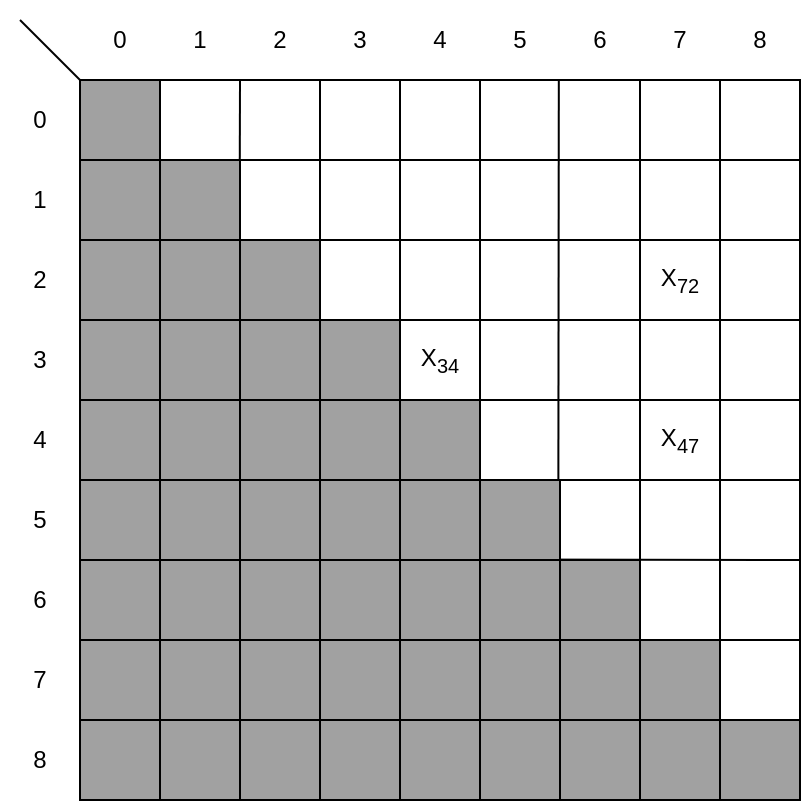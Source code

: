 <mxfile version="15.2.7" type="device"><diagram id="D4h1LJdvkj3vLilh5YeL" name="Page-1"><mxGraphModel dx="1102" dy="630" grid="1" gridSize="10" guides="1" tooltips="1" connect="1" arrows="1" fold="1" page="1" pageScale="1" pageWidth="827" pageHeight="1169" math="0" shadow="0"><root><mxCell id="0"/><mxCell id="1" parent="0"/><mxCell id="zpIta5fJMhpWA8DTCd-4-1" value="" style="rounded=0;whiteSpace=wrap;html=1;" parent="1" vertex="1"><mxGeometry x="200" y="120" width="360" height="360" as="geometry"/></mxCell><mxCell id="zpIta5fJMhpWA8DTCd-4-2" value="" style="endArrow=none;html=1;entryX=1;entryY=1;entryDx=0;entryDy=0;" parent="1" edge="1"><mxGeometry width="50" height="50" relative="1" as="geometry"><mxPoint x="279" y="480" as="sourcePoint"/><mxPoint x="280" y="120" as="targetPoint"/></mxGeometry></mxCell><mxCell id="zpIta5fJMhpWA8DTCd-4-3" value="" style="endArrow=none;html=1;" parent="1" edge="1"><mxGeometry width="50" height="50" relative="1" as="geometry"><mxPoint x="360" y="480" as="sourcePoint"/><mxPoint x="360" y="120" as="targetPoint"/></mxGeometry></mxCell><mxCell id="zpIta5fJMhpWA8DTCd-4-4" value="" style="endArrow=none;html=1;" parent="1" edge="1"><mxGeometry width="50" height="50" relative="1" as="geometry"><mxPoint x="439" y="480" as="sourcePoint"/><mxPoint x="439.41" y="120" as="targetPoint"/></mxGeometry></mxCell><mxCell id="zpIta5fJMhpWA8DTCd-4-5" value="" style="endArrow=none;html=1;" parent="1" edge="1"><mxGeometry width="50" height="50" relative="1" as="geometry"><mxPoint x="520" y="480" as="sourcePoint"/><mxPoint x="520" y="120" as="targetPoint"/></mxGeometry></mxCell><mxCell id="zpIta5fJMhpWA8DTCd-4-7" value="" style="endArrow=none;html=1;" parent="1" edge="1"><mxGeometry width="50" height="50" relative="1" as="geometry"><mxPoint x="560" y="200" as="sourcePoint"/><mxPoint x="200" y="200" as="targetPoint"/></mxGeometry></mxCell><mxCell id="zpIta5fJMhpWA8DTCd-4-8" value="" style="endArrow=none;html=1;" parent="1" edge="1"><mxGeometry width="50" height="50" relative="1" as="geometry"><mxPoint x="560" y="280" as="sourcePoint"/><mxPoint x="200" y="280" as="targetPoint"/></mxGeometry></mxCell><mxCell id="zpIta5fJMhpWA8DTCd-4-9" value="" style="endArrow=none;html=1;" parent="1" edge="1"><mxGeometry width="50" height="50" relative="1" as="geometry"><mxPoint x="560" y="360" as="sourcePoint"/><mxPoint x="200" y="359.5" as="targetPoint"/></mxGeometry></mxCell><mxCell id="zpIta5fJMhpWA8DTCd-4-10" value="" style="endArrow=none;html=1;" parent="1" edge="1"><mxGeometry width="50" height="50" relative="1" as="geometry"><mxPoint x="560" y="440" as="sourcePoint"/><mxPoint x="200" y="440" as="targetPoint"/></mxGeometry></mxCell><mxCell id="zpIta5fJMhpWA8DTCd-4-12" value="" style="endArrow=none;html=1;" parent="1" edge="1"><mxGeometry width="50" height="50" relative="1" as="geometry"><mxPoint x="240" y="480" as="sourcePoint"/><mxPoint x="240" y="120" as="targetPoint"/></mxGeometry></mxCell><mxCell id="zpIta5fJMhpWA8DTCd-4-13" value="" style="endArrow=none;html=1;" parent="1" edge="1"><mxGeometry width="50" height="50" relative="1" as="geometry"><mxPoint x="320" y="480" as="sourcePoint"/><mxPoint x="320" y="120" as="targetPoint"/></mxGeometry></mxCell><mxCell id="zpIta5fJMhpWA8DTCd-4-14" value="" style="endArrow=none;html=1;" parent="1" edge="1"><mxGeometry width="50" height="50" relative="1" as="geometry"><mxPoint x="400" y="480" as="sourcePoint"/><mxPoint x="400" y="120" as="targetPoint"/></mxGeometry></mxCell><mxCell id="zpIta5fJMhpWA8DTCd-4-15" value="" style="endArrow=none;html=1;" parent="1" edge="1"><mxGeometry width="50" height="50" relative="1" as="geometry"><mxPoint x="480" y="480" as="sourcePoint"/><mxPoint x="480" y="120" as="targetPoint"/></mxGeometry></mxCell><mxCell id="zpIta5fJMhpWA8DTCd-4-18" value="" style="endArrow=none;html=1;" parent="1" edge="1"><mxGeometry width="50" height="50" relative="1" as="geometry"><mxPoint x="560" y="160" as="sourcePoint"/><mxPoint x="200" y="160" as="targetPoint"/></mxGeometry></mxCell><mxCell id="zpIta5fJMhpWA8DTCd-4-19" value="" style="endArrow=none;html=1;" parent="1" edge="1"><mxGeometry width="50" height="50" relative="1" as="geometry"><mxPoint x="560" y="240" as="sourcePoint"/><mxPoint x="200" y="240" as="targetPoint"/></mxGeometry></mxCell><mxCell id="zpIta5fJMhpWA8DTCd-4-20" value="" style="endArrow=none;html=1;" parent="1" edge="1"><mxGeometry width="50" height="50" relative="1" as="geometry"><mxPoint x="560" y="320" as="sourcePoint"/><mxPoint x="200" y="320" as="targetPoint"/></mxGeometry></mxCell><mxCell id="zpIta5fJMhpWA8DTCd-4-21" value="" style="endArrow=none;html=1;" parent="1" edge="1"><mxGeometry width="50" height="50" relative="1" as="geometry"><mxPoint x="560" y="400" as="sourcePoint"/><mxPoint x="200" y="400" as="targetPoint"/></mxGeometry></mxCell><mxCell id="zpIta5fJMhpWA8DTCd-4-24" value="" style="endArrow=none;html=1;entryX=0;entryY=0;entryDx=0;entryDy=0;" parent="1" target="zpIta5fJMhpWA8DTCd-4-1" edge="1"><mxGeometry width="50" height="50" relative="1" as="geometry"><mxPoint x="170" y="90" as="sourcePoint"/><mxPoint x="380" y="310" as="targetPoint"/></mxGeometry></mxCell><mxCell id="zpIta5fJMhpWA8DTCd-4-34" value="1" style="text;html=1;strokeColor=none;fillColor=none;align=center;verticalAlign=middle;whiteSpace=wrap;rounded=0;" parent="1" vertex="1"><mxGeometry x="160" y="160" width="40" height="40" as="geometry"/></mxCell><mxCell id="zpIta5fJMhpWA8DTCd-4-35" value="2" style="text;html=1;strokeColor=none;fillColor=none;align=center;verticalAlign=middle;whiteSpace=wrap;rounded=0;" parent="1" vertex="1"><mxGeometry x="160" y="200" width="40" height="40" as="geometry"/></mxCell><mxCell id="zpIta5fJMhpWA8DTCd-4-36" value="3" style="text;html=1;strokeColor=none;fillColor=none;align=center;verticalAlign=middle;whiteSpace=wrap;rounded=0;" parent="1" vertex="1"><mxGeometry x="160" y="240" width="40" height="40" as="geometry"/></mxCell><mxCell id="zpIta5fJMhpWA8DTCd-4-37" value="4" style="text;html=1;strokeColor=none;fillColor=none;align=center;verticalAlign=middle;whiteSpace=wrap;rounded=0;" parent="1" vertex="1"><mxGeometry x="160" y="280" width="40" height="40" as="geometry"/></mxCell><mxCell id="zpIta5fJMhpWA8DTCd-4-38" value="5" style="text;html=1;strokeColor=none;fillColor=none;align=center;verticalAlign=middle;whiteSpace=wrap;rounded=0;" parent="1" vertex="1"><mxGeometry x="160" y="320" width="40" height="40" as="geometry"/></mxCell><mxCell id="zpIta5fJMhpWA8DTCd-4-39" value="6" style="text;html=1;strokeColor=none;fillColor=none;align=center;verticalAlign=middle;whiteSpace=wrap;rounded=0;" parent="1" vertex="1"><mxGeometry x="160" y="360" width="40" height="40" as="geometry"/></mxCell><mxCell id="zpIta5fJMhpWA8DTCd-4-40" value="7" style="text;html=1;strokeColor=none;fillColor=none;align=center;verticalAlign=middle;whiteSpace=wrap;rounded=0;" parent="1" vertex="1"><mxGeometry x="160" y="400" width="40" height="40" as="geometry"/></mxCell><mxCell id="zpIta5fJMhpWA8DTCd-4-41" value="8" style="text;html=1;strokeColor=none;fillColor=none;align=center;verticalAlign=middle;whiteSpace=wrap;rounded=0;" parent="1" vertex="1"><mxGeometry x="160" y="440" width="40" height="40" as="geometry"/></mxCell><mxCell id="zpIta5fJMhpWA8DTCd-4-42" value="&lt;div&gt;0&lt;/div&gt;" style="text;html=1;strokeColor=none;fillColor=none;align=center;verticalAlign=middle;whiteSpace=wrap;rounded=0;" parent="1" vertex="1"><mxGeometry x="160" y="120" width="40" height="40" as="geometry"/></mxCell><mxCell id="zpIta5fJMhpWA8DTCd-4-44" value="X&lt;sub&gt;34&lt;/sub&gt;" style="text;html=1;strokeColor=none;fillColor=none;align=center;verticalAlign=middle;whiteSpace=wrap;rounded=0;" parent="1" vertex="1"><mxGeometry x="360" y="240" width="40" height="40" as="geometry"/></mxCell><mxCell id="zpIta5fJMhpWA8DTCd-4-45" value="X&lt;sub&gt;47&lt;/sub&gt;" style="text;html=1;strokeColor=none;fillColor=none;align=center;verticalAlign=middle;whiteSpace=wrap;rounded=0;" parent="1" vertex="1"><mxGeometry x="480" y="280" width="40" height="40" as="geometry"/></mxCell><mxCell id="zpIta5fJMhpWA8DTCd-4-47" value="" style="rounded=0;whiteSpace=wrap;html=1;fillColor=#A1A1A1;" parent="1" vertex="1"><mxGeometry x="200" y="120" width="40" height="40" as="geometry"/></mxCell><mxCell id="zpIta5fJMhpWA8DTCd-4-48" value="" style="rounded=0;whiteSpace=wrap;html=1;fillColor=#A1A1A1;" parent="1" vertex="1"><mxGeometry x="200" y="160" width="40" height="40" as="geometry"/></mxCell><mxCell id="zpIta5fJMhpWA8DTCd-4-49" value="" style="rounded=0;whiteSpace=wrap;html=1;fillColor=#A1A1A1;" parent="1" vertex="1"><mxGeometry x="240" y="160" width="40" height="40" as="geometry"/></mxCell><mxCell id="zpIta5fJMhpWA8DTCd-4-50" value="" style="rounded=0;whiteSpace=wrap;html=1;fillColor=#A1A1A1;" parent="1" vertex="1"><mxGeometry x="280" y="200" width="40" height="40" as="geometry"/></mxCell><mxCell id="zpIta5fJMhpWA8DTCd-4-51" value="" style="rounded=0;whiteSpace=wrap;html=1;fillColor=#A1A1A1;" parent="1" vertex="1"><mxGeometry x="320" y="240" width="40" height="40" as="geometry"/></mxCell><mxCell id="zpIta5fJMhpWA8DTCd-4-52" value="" style="rounded=0;whiteSpace=wrap;html=1;fillColor=#A1A1A1;" parent="1" vertex="1"><mxGeometry x="360" y="280" width="40" height="40" as="geometry"/></mxCell><mxCell id="zpIta5fJMhpWA8DTCd-4-53" value="" style="rounded=0;whiteSpace=wrap;html=1;fillColor=#A1A1A1;" parent="1" vertex="1"><mxGeometry x="400" y="320" width="40" height="40" as="geometry"/></mxCell><mxCell id="zpIta5fJMhpWA8DTCd-4-54" value="" style="rounded=0;whiteSpace=wrap;html=1;fillColor=#A1A1A1;" parent="1" vertex="1"><mxGeometry x="440" y="360" width="40" height="40" as="geometry"/></mxCell><mxCell id="zpIta5fJMhpWA8DTCd-4-55" value="" style="rounded=0;whiteSpace=wrap;html=1;fillColor=#A1A1A1;" parent="1" vertex="1"><mxGeometry x="480" y="400" width="40" height="40" as="geometry"/></mxCell><mxCell id="zpIta5fJMhpWA8DTCd-4-56" value="" style="rounded=0;whiteSpace=wrap;html=1;fillColor=#A1A1A1;" parent="1" vertex="1"><mxGeometry x="520" y="440" width="40" height="40" as="geometry"/></mxCell><mxCell id="zpIta5fJMhpWA8DTCd-4-57" value="" style="rounded=0;whiteSpace=wrap;html=1;fillColor=#A1A1A1;" parent="1" vertex="1"><mxGeometry x="480" y="440" width="40" height="40" as="geometry"/></mxCell><mxCell id="zpIta5fJMhpWA8DTCd-4-58" value="" style="rounded=0;whiteSpace=wrap;html=1;fillColor=#A1A1A1;" parent="1" vertex="1"><mxGeometry x="440" y="440" width="40" height="40" as="geometry"/></mxCell><mxCell id="zpIta5fJMhpWA8DTCd-4-59" value="" style="rounded=0;whiteSpace=wrap;html=1;fillColor=#A1A1A1;" parent="1" vertex="1"><mxGeometry x="440" y="400" width="40" height="40" as="geometry"/></mxCell><mxCell id="zpIta5fJMhpWA8DTCd-4-60" value="" style="rounded=0;whiteSpace=wrap;html=1;fillColor=#A1A1A1;" parent="1" vertex="1"><mxGeometry x="400" y="400" width="40" height="40" as="geometry"/></mxCell><mxCell id="zpIta5fJMhpWA8DTCd-4-61" value="" style="rounded=0;whiteSpace=wrap;html=1;fillColor=#A1A1A1;" parent="1" vertex="1"><mxGeometry x="400" y="440" width="40" height="40" as="geometry"/></mxCell><mxCell id="zpIta5fJMhpWA8DTCd-4-62" value="" style="rounded=0;whiteSpace=wrap;html=1;fillColor=#A1A1A1;" parent="1" vertex="1"><mxGeometry x="400" y="360" width="40" height="40" as="geometry"/></mxCell><mxCell id="zpIta5fJMhpWA8DTCd-4-63" value="" style="rounded=0;whiteSpace=wrap;html=1;fillColor=#A1A1A1;" parent="1" vertex="1"><mxGeometry x="360" y="360" width="40" height="40" as="geometry"/></mxCell><mxCell id="zpIta5fJMhpWA8DTCd-4-66" value="" style="rounded=0;whiteSpace=wrap;html=1;fillColor=#A1A1A1;" parent="1" vertex="1"><mxGeometry x="360" y="320" width="40" height="40" as="geometry"/></mxCell><mxCell id="zpIta5fJMhpWA8DTCd-4-67" value="" style="rounded=0;whiteSpace=wrap;html=1;fillColor=#A1A1A1;" parent="1" vertex="1"><mxGeometry x="320" y="280" width="40" height="40" as="geometry"/></mxCell><mxCell id="zpIta5fJMhpWA8DTCd-4-72" value="" style="rounded=0;whiteSpace=wrap;html=1;fillColor=#A1A1A1;" parent="1" vertex="1"><mxGeometry x="280" y="240" width="40" height="40" as="geometry"/></mxCell><mxCell id="zpIta5fJMhpWA8DTCd-4-73" value="" style="rounded=0;whiteSpace=wrap;html=1;fillColor=#A1A1A1;" parent="1" vertex="1"><mxGeometry x="240" y="200" width="40" height="40" as="geometry"/></mxCell><mxCell id="zpIta5fJMhpWA8DTCd-4-74" value="" style="rounded=0;whiteSpace=wrap;html=1;fillColor=#A1A1A1;" parent="1" vertex="1"><mxGeometry x="200" y="200" width="40" height="40" as="geometry"/></mxCell><mxCell id="zpIta5fJMhpWA8DTCd-4-75" value="" style="rounded=0;whiteSpace=wrap;html=1;fillColor=#A1A1A1;" parent="1" vertex="1"><mxGeometry x="200" y="240" width="40" height="40" as="geometry"/></mxCell><mxCell id="zpIta5fJMhpWA8DTCd-4-76" value="" style="rounded=0;whiteSpace=wrap;html=1;fillColor=#A1A1A1;" parent="1" vertex="1"><mxGeometry x="240" y="240" width="40" height="40" as="geometry"/></mxCell><mxCell id="zpIta5fJMhpWA8DTCd-4-77" value="" style="rounded=0;whiteSpace=wrap;html=1;fillColor=#A1A1A1;" parent="1" vertex="1"><mxGeometry x="240" y="280" width="40" height="40" as="geometry"/></mxCell><mxCell id="zpIta5fJMhpWA8DTCd-4-78" value="" style="rounded=0;whiteSpace=wrap;html=1;fillColor=#A1A1A1;" parent="1" vertex="1"><mxGeometry x="280" y="280" width="40" height="40" as="geometry"/></mxCell><mxCell id="zpIta5fJMhpWA8DTCd-4-79" value="" style="rounded=0;whiteSpace=wrap;html=1;fillColor=#A1A1A1;" parent="1" vertex="1"><mxGeometry x="280" y="320" width="40" height="40" as="geometry"/></mxCell><mxCell id="zpIta5fJMhpWA8DTCd-4-80" value="" style="rounded=0;whiteSpace=wrap;html=1;fillColor=#A1A1A1;" parent="1" vertex="1"><mxGeometry x="320" y="320" width="40" height="40" as="geometry"/></mxCell><mxCell id="zpIta5fJMhpWA8DTCd-4-81" value="" style="rounded=0;whiteSpace=wrap;html=1;fillColor=#A1A1A1;" parent="1" vertex="1"><mxGeometry x="320" y="360" width="40" height="40" as="geometry"/></mxCell><mxCell id="zpIta5fJMhpWA8DTCd-4-82" value="" style="rounded=0;whiteSpace=wrap;html=1;fillColor=#A1A1A1;" parent="1" vertex="1"><mxGeometry x="280" y="360" width="40" height="40" as="geometry"/></mxCell><mxCell id="zpIta5fJMhpWA8DTCd-4-83" value="" style="rounded=0;whiteSpace=wrap;html=1;fillColor=#A1A1A1;" parent="1" vertex="1"><mxGeometry x="240" y="360" width="40" height="40" as="geometry"/></mxCell><mxCell id="zpIta5fJMhpWA8DTCd-4-84" value="" style="rounded=0;whiteSpace=wrap;html=1;fillColor=#A1A1A1;" parent="1" vertex="1"><mxGeometry x="200" y="360" width="40" height="40" as="geometry"/></mxCell><mxCell id="zpIta5fJMhpWA8DTCd-4-85" value="" style="rounded=0;whiteSpace=wrap;html=1;fillColor=#A1A1A1;" parent="1" vertex="1"><mxGeometry x="240" y="320" width="40" height="40" as="geometry"/></mxCell><mxCell id="zpIta5fJMhpWA8DTCd-4-86" value="" style="rounded=0;whiteSpace=wrap;html=1;fillColor=#A1A1A1;" parent="1" vertex="1"><mxGeometry x="200" y="280" width="40" height="40" as="geometry"/></mxCell><mxCell id="zpIta5fJMhpWA8DTCd-4-87" value="" style="rounded=0;whiteSpace=wrap;html=1;fillColor=#A1A1A1;" parent="1" vertex="1"><mxGeometry x="200" y="320" width="40" height="40" as="geometry"/></mxCell><mxCell id="zpIta5fJMhpWA8DTCd-4-88" value="" style="rounded=0;whiteSpace=wrap;html=1;fillColor=#A1A1A1;" parent="1" vertex="1"><mxGeometry x="360" y="440" width="40" height="40" as="geometry"/></mxCell><mxCell id="zpIta5fJMhpWA8DTCd-4-89" value="" style="rounded=0;whiteSpace=wrap;html=1;fillColor=#A1A1A1;" parent="1" vertex="1"><mxGeometry x="360" y="400" width="40" height="40" as="geometry"/></mxCell><mxCell id="zpIta5fJMhpWA8DTCd-4-90" value="" style="rounded=0;whiteSpace=wrap;html=1;fillColor=#A1A1A1;" parent="1" vertex="1"><mxGeometry x="320" y="400" width="40" height="40" as="geometry"/></mxCell><mxCell id="zpIta5fJMhpWA8DTCd-4-91" value="" style="rounded=0;whiteSpace=wrap;html=1;fillColor=#A1A1A1;" parent="1" vertex="1"><mxGeometry x="320" y="440" width="40" height="40" as="geometry"/></mxCell><mxCell id="zpIta5fJMhpWA8DTCd-4-92" value="" style="rounded=0;whiteSpace=wrap;html=1;fillColor=#A1A1A1;" parent="1" vertex="1"><mxGeometry x="280" y="440" width="40" height="40" as="geometry"/></mxCell><mxCell id="zpIta5fJMhpWA8DTCd-4-93" value="" style="rounded=0;whiteSpace=wrap;html=1;fillColor=#A1A1A1;" parent="1" vertex="1"><mxGeometry x="280" y="400" width="40" height="40" as="geometry"/></mxCell><mxCell id="zpIta5fJMhpWA8DTCd-4-94" value="" style="rounded=0;whiteSpace=wrap;html=1;fillColor=#A1A1A1;" parent="1" vertex="1"><mxGeometry x="240" y="400" width="40" height="40" as="geometry"/></mxCell><mxCell id="zpIta5fJMhpWA8DTCd-4-95" value="" style="rounded=0;whiteSpace=wrap;html=1;fillColor=#A1A1A1;" parent="1" vertex="1"><mxGeometry x="240" y="440" width="40" height="40" as="geometry"/></mxCell><mxCell id="zpIta5fJMhpWA8DTCd-4-96" value="" style="rounded=0;whiteSpace=wrap;html=1;fillColor=#A1A1A1;" parent="1" vertex="1"><mxGeometry x="200" y="440" width="40" height="40" as="geometry"/></mxCell><mxCell id="zpIta5fJMhpWA8DTCd-4-97" value="" style="rounded=0;whiteSpace=wrap;html=1;fillColor=#A1A1A1;" parent="1" vertex="1"><mxGeometry x="200" y="400" width="40" height="40" as="geometry"/></mxCell><mxCell id="DZP0-V9y57fX4ozCla1C-1" value="1" style="text;html=1;strokeColor=none;fillColor=none;align=center;verticalAlign=middle;whiteSpace=wrap;rounded=0;" vertex="1" parent="1"><mxGeometry x="240" y="80" width="40" height="40" as="geometry"/></mxCell><mxCell id="DZP0-V9y57fX4ozCla1C-2" value="2" style="text;html=1;strokeColor=none;fillColor=none;align=center;verticalAlign=middle;whiteSpace=wrap;rounded=0;" vertex="1" parent="1"><mxGeometry x="280" y="80" width="40" height="40" as="geometry"/></mxCell><mxCell id="DZP0-V9y57fX4ozCla1C-3" value="3" style="text;html=1;strokeColor=none;fillColor=none;align=center;verticalAlign=middle;whiteSpace=wrap;rounded=0;" vertex="1" parent="1"><mxGeometry x="320" y="80" width="40" height="40" as="geometry"/></mxCell><mxCell id="DZP0-V9y57fX4ozCla1C-4" value="4" style="text;html=1;strokeColor=none;fillColor=none;align=center;verticalAlign=middle;whiteSpace=wrap;rounded=0;" vertex="1" parent="1"><mxGeometry x="360" y="80" width="40" height="40" as="geometry"/></mxCell><mxCell id="DZP0-V9y57fX4ozCla1C-5" value="5" style="text;html=1;strokeColor=none;fillColor=none;align=center;verticalAlign=middle;whiteSpace=wrap;rounded=0;" vertex="1" parent="1"><mxGeometry x="400" y="80" width="40" height="40" as="geometry"/></mxCell><mxCell id="DZP0-V9y57fX4ozCla1C-6" value="6" style="text;html=1;strokeColor=none;fillColor=none;align=center;verticalAlign=middle;whiteSpace=wrap;rounded=0;" vertex="1" parent="1"><mxGeometry x="440" y="80" width="40" height="40" as="geometry"/></mxCell><mxCell id="DZP0-V9y57fX4ozCla1C-7" value="7" style="text;html=1;strokeColor=none;fillColor=none;align=center;verticalAlign=middle;whiteSpace=wrap;rounded=0;" vertex="1" parent="1"><mxGeometry x="480" y="80" width="40" height="40" as="geometry"/></mxCell><mxCell id="DZP0-V9y57fX4ozCla1C-8" value="8" style="text;html=1;strokeColor=none;fillColor=none;align=center;verticalAlign=middle;whiteSpace=wrap;rounded=0;" vertex="1" parent="1"><mxGeometry x="520" y="80" width="40" height="40" as="geometry"/></mxCell><mxCell id="DZP0-V9y57fX4ozCla1C-9" value="0" style="text;html=1;strokeColor=none;fillColor=none;align=center;verticalAlign=middle;whiteSpace=wrap;rounded=0;" vertex="1" parent="1"><mxGeometry x="200" y="80" width="40" height="40" as="geometry"/></mxCell><mxCell id="DZP0-V9y57fX4ozCla1C-11" value="&lt;div&gt;X&lt;sub&gt;72&lt;/sub&gt;&lt;/div&gt;" style="text;html=1;strokeColor=none;fillColor=none;align=center;verticalAlign=middle;whiteSpace=wrap;rounded=0;" vertex="1" parent="1"><mxGeometry x="480" y="200" width="40" height="40" as="geometry"/></mxCell></root></mxGraphModel></diagram></mxfile>
